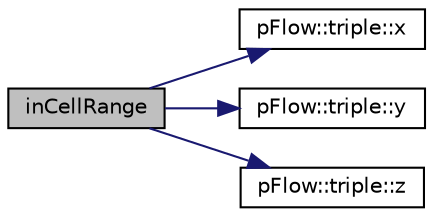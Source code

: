 digraph "inCellRange"
{
 // LATEX_PDF_SIZE
  edge [fontname="Helvetica",fontsize="10",labelfontname="Helvetica",labelfontsize="10"];
  node [fontname="Helvetica",fontsize="10",shape=record];
  rankdir="LR";
  Node1 [label="inCellRange",height=0.2,width=0.4,color="black", fillcolor="grey75", style="filled", fontcolor="black",tooltip=" "];
  Node1 -> Node2 [color="midnightblue",fontsize="10",style="solid",fontname="Helvetica"];
  Node2 [label="pFlow::triple::x",height=0.2,width=0.4,color="black", fillcolor="white", style="filled",URL="$classpFlow_1_1triple.html#a2f365146ce767d3de7ae125abd193b33",tooltip="access component"];
  Node1 -> Node3 [color="midnightblue",fontsize="10",style="solid",fontname="Helvetica"];
  Node3 [label="pFlow::triple::y",height=0.2,width=0.4,color="black", fillcolor="white", style="filled",URL="$classpFlow_1_1triple.html#a28d901cc27d3756a830e4de5a484b967",tooltip="access component"];
  Node1 -> Node4 [color="midnightblue",fontsize="10",style="solid",fontname="Helvetica"];
  Node4 [label="pFlow::triple::z",height=0.2,width=0.4,color="black", fillcolor="white", style="filled",URL="$classpFlow_1_1triple.html#a5c836d3919741edf1ba805c98dbd21b7",tooltip="access component"];
}
